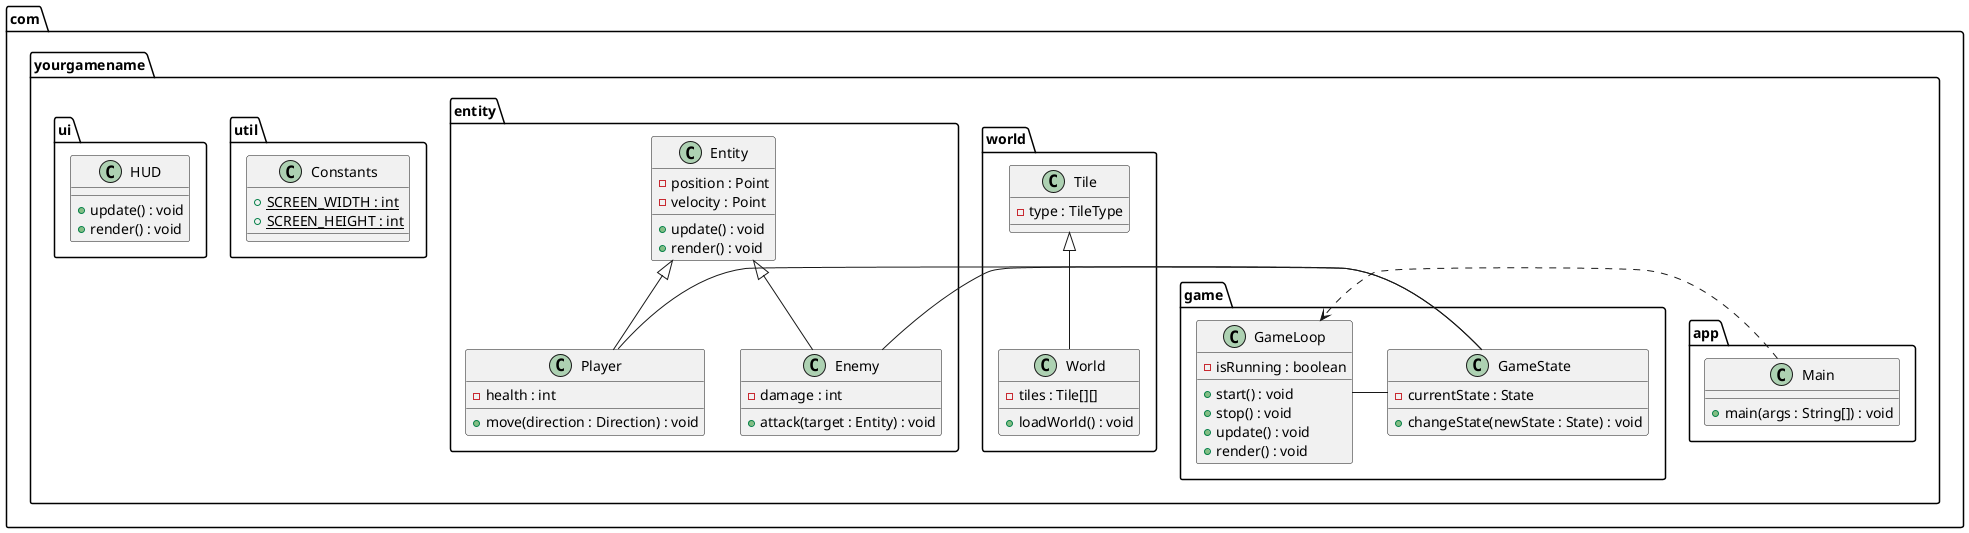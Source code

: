 @startuml

package com.yourgamename.app {
    class Main {
        +main(args : String[]) : void
    }
}

package com.yourgamename.game {
    class GameLoop {
        -isRunning : boolean
        +start() : void
        +stop() : void
        +update() : void
        +render() : void
    }

    class GameState {
        -currentState : State
        +changeState(newState : State) : void
    }
}

package com.yourgamename.world {
    class World {
        -tiles : Tile[][]
        +loadWorld() : void
    }

    class Tile {
        -type : TileType
    }
}

package com.yourgamename.entity {
    class Entity {
        -position : Point
        -velocity : Point
        +update() : void
        +render() : void
    }

    class Player {
        -health : int
        +move(direction : Direction) : void
    }

    class Enemy {
        -damage : int
        +attack(target : Entity) : void
    }
}

package com.yourgamename.util {
    class Constants {
        {static} +SCREEN_WIDTH : int
        {static} +SCREEN_HEIGHT : int
    }
}

package com.yourgamename.ui {
    class HUD {
        +update() : void
        +render() : void
    }
}

Main .right.> GameLoop
GameLoop -right- GameState
World -up-|> Tile
Entity <|-down- Player
Entity <|-down- Enemy
Player -left- GameState
Enemy -left- GameState

@enduml
